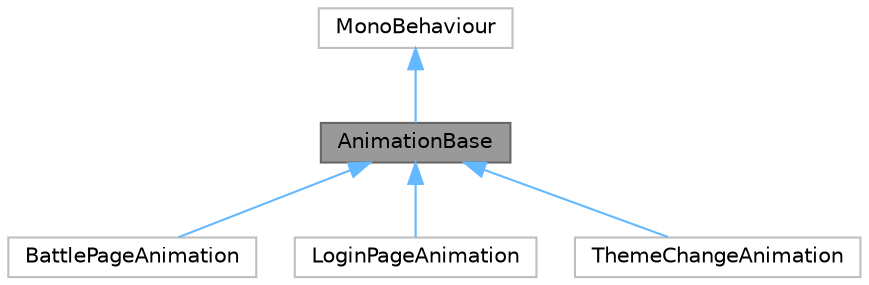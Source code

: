 digraph "AnimationBase"
{
 // LATEX_PDF_SIZE
  bgcolor="transparent";
  edge [fontname=Helvetica,fontsize=10,labelfontname=Helvetica,labelfontsize=10];
  node [fontname=Helvetica,fontsize=10,shape=box,height=0.2,width=0.4];
  Node1 [id="Node000001",label="AnimationBase",height=0.2,width=0.4,color="gray40", fillcolor="grey60", style="filled", fontcolor="black",tooltip="Abstract class for animation handling classes to deal with scripted animations."];
  Node2 -> Node1 [id="edge1_Node000001_Node000002",dir="back",color="steelblue1",style="solid",tooltip=" "];
  Node2 [id="Node000002",label="MonoBehaviour",height=0.2,width=0.4,color="grey75", fillcolor="white", style="filled",tooltip=" "];
  Node1 -> Node3 [id="edge2_Node000001_Node000003",dir="back",color="steelblue1",style="solid",tooltip=" "];
  Node3 [id="Node000003",label="BattlePageAnimation",height=0.2,width=0.4,color="grey75", fillcolor="white", style="filled",URL="$class_battle_page_animation.html",tooltip=" "];
  Node1 -> Node4 [id="edge3_Node000001_Node000004",dir="back",color="steelblue1",style="solid",tooltip=" "];
  Node4 [id="Node000004",label="LoginPageAnimation",height=0.2,width=0.4,color="grey75", fillcolor="white", style="filled",URL="$class_login_page_animation.html",tooltip=" "];
  Node1 -> Node5 [id="edge4_Node000001_Node000005",dir="back",color="steelblue1",style="solid",tooltip=" "];
  Node5 [id="Node000005",label="ThemeChangeAnimation",height=0.2,width=0.4,color="grey75", fillcolor="white", style="filled",URL="$class_theme_change_animation.html",tooltip=" "];
}
